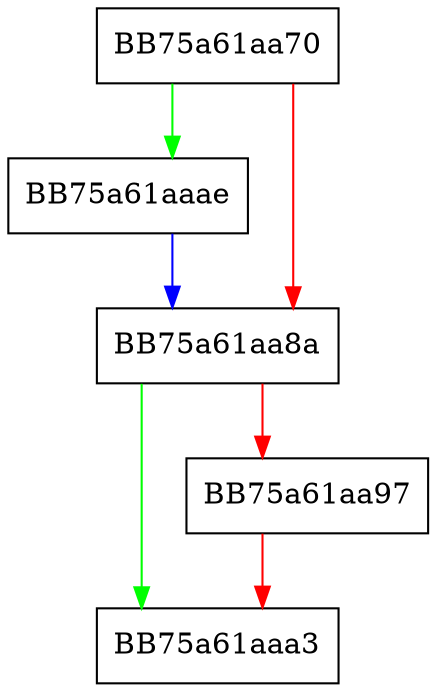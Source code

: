 digraph CloseFile {
  node [shape="box"];
  graph [splines=ortho];
  BB75a61aa70 -> BB75a61aaae [color="green"];
  BB75a61aa70 -> BB75a61aa8a [color="red"];
  BB75a61aa8a -> BB75a61aaa3 [color="green"];
  BB75a61aa8a -> BB75a61aa97 [color="red"];
  BB75a61aa97 -> BB75a61aaa3 [color="red"];
  BB75a61aaae -> BB75a61aa8a [color="blue"];
}